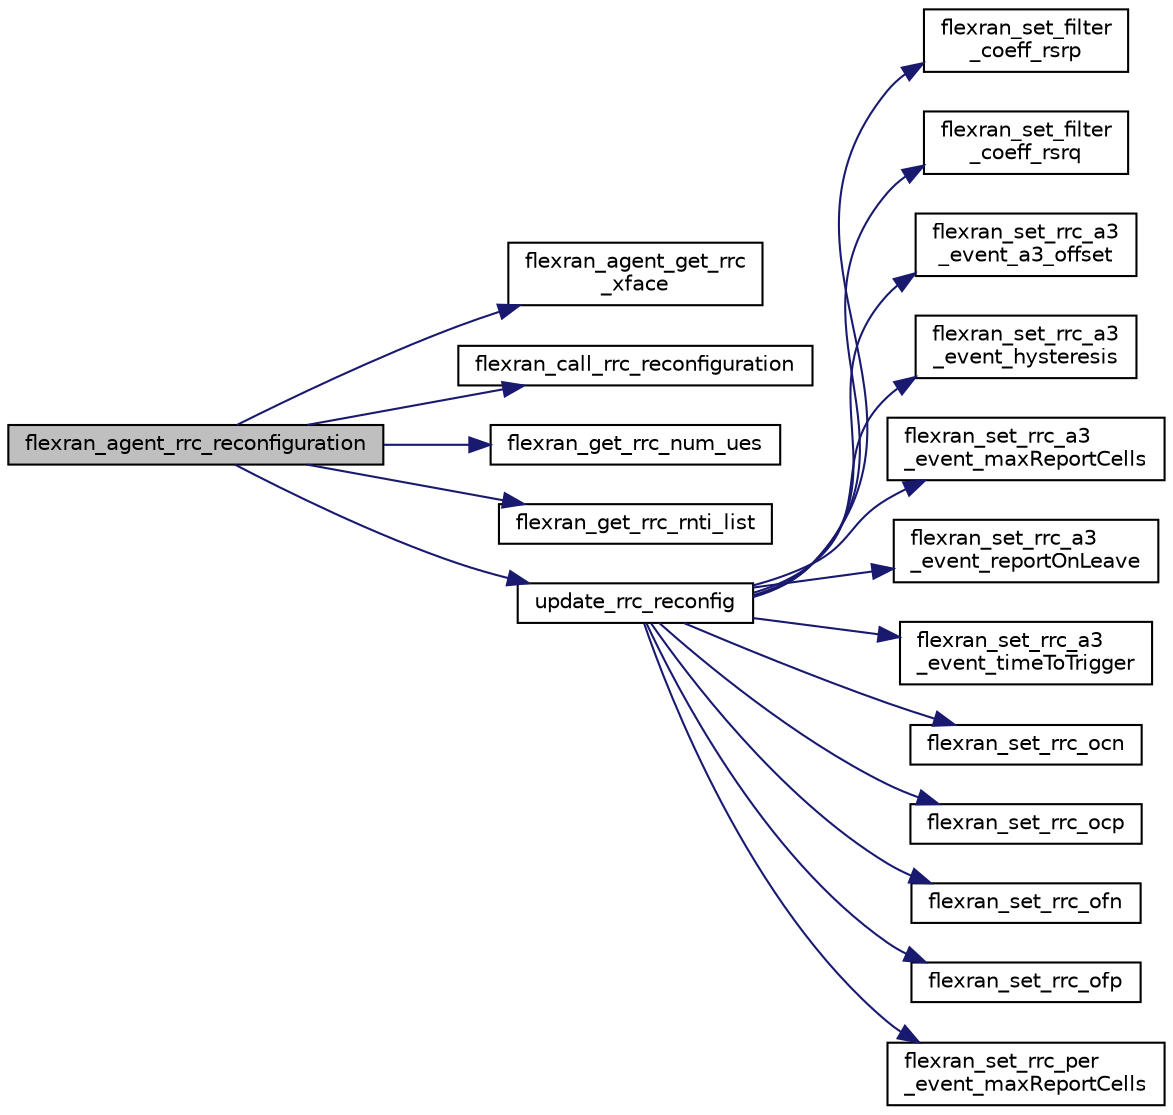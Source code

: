 digraph "flexran_agent_rrc_reconfiguration"
{
 // LATEX_PDF_SIZE
  edge [fontname="Helvetica",fontsize="10",labelfontname="Helvetica",labelfontsize="10"];
  node [fontname="Helvetica",fontsize="10",shape=record];
  rankdir="LR";
  Node1 [label="flexran_agent_rrc_reconfiguration",height=0.2,width=0.4,color="black", fillcolor="grey75", style="filled", fontcolor="black",tooltip=" "];
  Node1 -> Node2 [color="midnightblue",fontsize="10",style="solid",fontname="Helvetica"];
  Node2 [label="flexran_agent_get_rrc\l_xface",height=0.2,width=0.4,color="black", fillcolor="white", style="filled",URL="$flexran__agent__rrc_8c.html#a81a4b61b62cbd82933fc5e20aed9bd08",tooltip=" "];
  Node1 -> Node3 [color="midnightblue",fontsize="10",style="solid",fontname="Helvetica"];
  Node3 [label="flexran_call_rrc_reconfiguration",height=0.2,width=0.4,color="black", fillcolor="white", style="filled",URL="$flexran__agent__ran__api_8c.html#a62f282e7a06dabc32857ba47a06b2149",tooltip=" "];
  Node1 -> Node4 [color="midnightblue",fontsize="10",style="solid",fontname="Helvetica"];
  Node4 [label="flexran_get_rrc_num_ues",height=0.2,width=0.4,color="black", fillcolor="white", style="filled",URL="$flexran__agent__ran__api_8c.html#ac2bd6be1bc2383d31cef08a10f9af36e",tooltip=" "];
  Node1 -> Node5 [color="midnightblue",fontsize="10",style="solid",fontname="Helvetica"];
  Node5 [label="flexran_get_rrc_rnti_list",height=0.2,width=0.4,color="black", fillcolor="white", style="filled",URL="$flexran__agent__ran__api_8c.html#a1d29d801d33574eded06523fc5550f36",tooltip=" "];
  Node1 -> Node6 [color="midnightblue",fontsize="10",style="solid",fontname="Helvetica"];
  Node6 [label="update_rrc_reconfig",height=0.2,width=0.4,color="black", fillcolor="white", style="filled",URL="$flexran__agent__rrc__internal_8c.html#ae7279ac89de41662d21f298f7a5a27eb",tooltip=" "];
  Node6 -> Node7 [color="midnightblue",fontsize="10",style="solid",fontname="Helvetica"];
  Node7 [label="flexran_set_filter\l_coeff_rsrp",height=0.2,width=0.4,color="black", fillcolor="white", style="filled",URL="$flexran__agent__ran__api_8c.html#ac16c3e370e953d6010b72e6ffeb93d56",tooltip=" "];
  Node6 -> Node8 [color="midnightblue",fontsize="10",style="solid",fontname="Helvetica"];
  Node8 [label="flexran_set_filter\l_coeff_rsrq",height=0.2,width=0.4,color="black", fillcolor="white", style="filled",URL="$flexran__agent__ran__api_8c.html#acad9b972f0f695d85ac77271361b2678",tooltip=" "];
  Node6 -> Node9 [color="midnightblue",fontsize="10",style="solid",fontname="Helvetica"];
  Node9 [label="flexran_set_rrc_a3\l_event_a3_offset",height=0.2,width=0.4,color="black", fillcolor="white", style="filled",URL="$flexran__agent__ran__api_8c.html#aff6f27a50dad12bb1868184177273d35",tooltip=" "];
  Node6 -> Node10 [color="midnightblue",fontsize="10",style="solid",fontname="Helvetica"];
  Node10 [label="flexran_set_rrc_a3\l_event_hysteresis",height=0.2,width=0.4,color="black", fillcolor="white", style="filled",URL="$flexran__agent__ran__api_8c.html#a934c559d0778a5776f2efb80148d0515",tooltip=" "];
  Node6 -> Node11 [color="midnightblue",fontsize="10",style="solid",fontname="Helvetica"];
  Node11 [label="flexran_set_rrc_a3\l_event_maxReportCells",height=0.2,width=0.4,color="black", fillcolor="white", style="filled",URL="$flexran__agent__ran__api_8c.html#a9b2c0cff8e288b21d40d320c8915b6d7",tooltip=" "];
  Node6 -> Node12 [color="midnightblue",fontsize="10",style="solid",fontname="Helvetica"];
  Node12 [label="flexran_set_rrc_a3\l_event_reportOnLeave",height=0.2,width=0.4,color="black", fillcolor="white", style="filled",URL="$flexran__agent__ran__api_8c.html#a7451e29c09be59edbe55799e629438b1",tooltip=" "];
  Node6 -> Node13 [color="midnightblue",fontsize="10",style="solid",fontname="Helvetica"];
  Node13 [label="flexran_set_rrc_a3\l_event_timeToTrigger",height=0.2,width=0.4,color="black", fillcolor="white", style="filled",URL="$flexran__agent__ran__api_8c.html#a14690e6730a435070ad56203a877af69",tooltip=" "];
  Node6 -> Node14 [color="midnightblue",fontsize="10",style="solid",fontname="Helvetica"];
  Node14 [label="flexran_set_rrc_ocn",height=0.2,width=0.4,color="black", fillcolor="white", style="filled",URL="$flexran__agent__ran__api_8c.html#adb6c0c679e88d6c4ce3093a665fd4044",tooltip=" "];
  Node6 -> Node15 [color="midnightblue",fontsize="10",style="solid",fontname="Helvetica"];
  Node15 [label="flexran_set_rrc_ocp",height=0.2,width=0.4,color="black", fillcolor="white", style="filled",URL="$flexran__agent__ran__api_8c.html#a75d063af5ffcea8aa1399d73f34a74ee",tooltip=" "];
  Node6 -> Node16 [color="midnightblue",fontsize="10",style="solid",fontname="Helvetica"];
  Node16 [label="flexran_set_rrc_ofn",height=0.2,width=0.4,color="black", fillcolor="white", style="filled",URL="$flexran__agent__ran__api_8c.html#a3353b6fa8a2c5105fecb8f7312c4ef7e",tooltip=" "];
  Node6 -> Node17 [color="midnightblue",fontsize="10",style="solid",fontname="Helvetica"];
  Node17 [label="flexran_set_rrc_ofp",height=0.2,width=0.4,color="black", fillcolor="white", style="filled",URL="$flexran__agent__ran__api_8c.html#aace87d791d30143fba393d223d3c598e",tooltip=" "];
  Node6 -> Node18 [color="midnightblue",fontsize="10",style="solid",fontname="Helvetica"];
  Node18 [label="flexran_set_rrc_per\l_event_maxReportCells",height=0.2,width=0.4,color="black", fillcolor="white", style="filled",URL="$flexran__agent__ran__api_8c.html#a8937393852b9bbecc874ab5e569fa83d",tooltip=" "];
}

